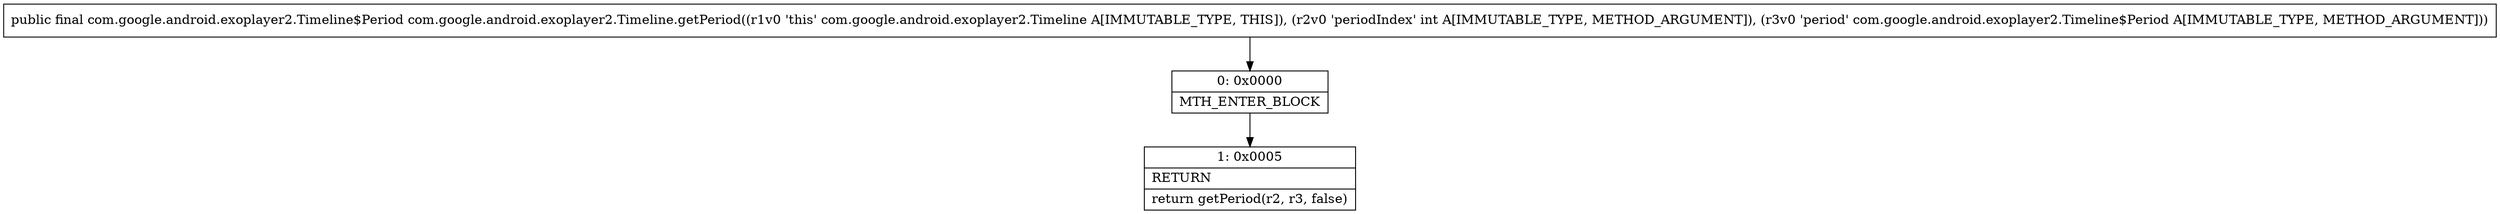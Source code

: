 digraph "CFG forcom.google.android.exoplayer2.Timeline.getPeriod(ILcom\/google\/android\/exoplayer2\/Timeline$Period;)Lcom\/google\/android\/exoplayer2\/Timeline$Period;" {
Node_0 [shape=record,label="{0\:\ 0x0000|MTH_ENTER_BLOCK\l}"];
Node_1 [shape=record,label="{1\:\ 0x0005|RETURN\l|return getPeriod(r2, r3, false)\l}"];
MethodNode[shape=record,label="{public final com.google.android.exoplayer2.Timeline$Period com.google.android.exoplayer2.Timeline.getPeriod((r1v0 'this' com.google.android.exoplayer2.Timeline A[IMMUTABLE_TYPE, THIS]), (r2v0 'periodIndex' int A[IMMUTABLE_TYPE, METHOD_ARGUMENT]), (r3v0 'period' com.google.android.exoplayer2.Timeline$Period A[IMMUTABLE_TYPE, METHOD_ARGUMENT])) }"];
MethodNode -> Node_0;
Node_0 -> Node_1;
}

